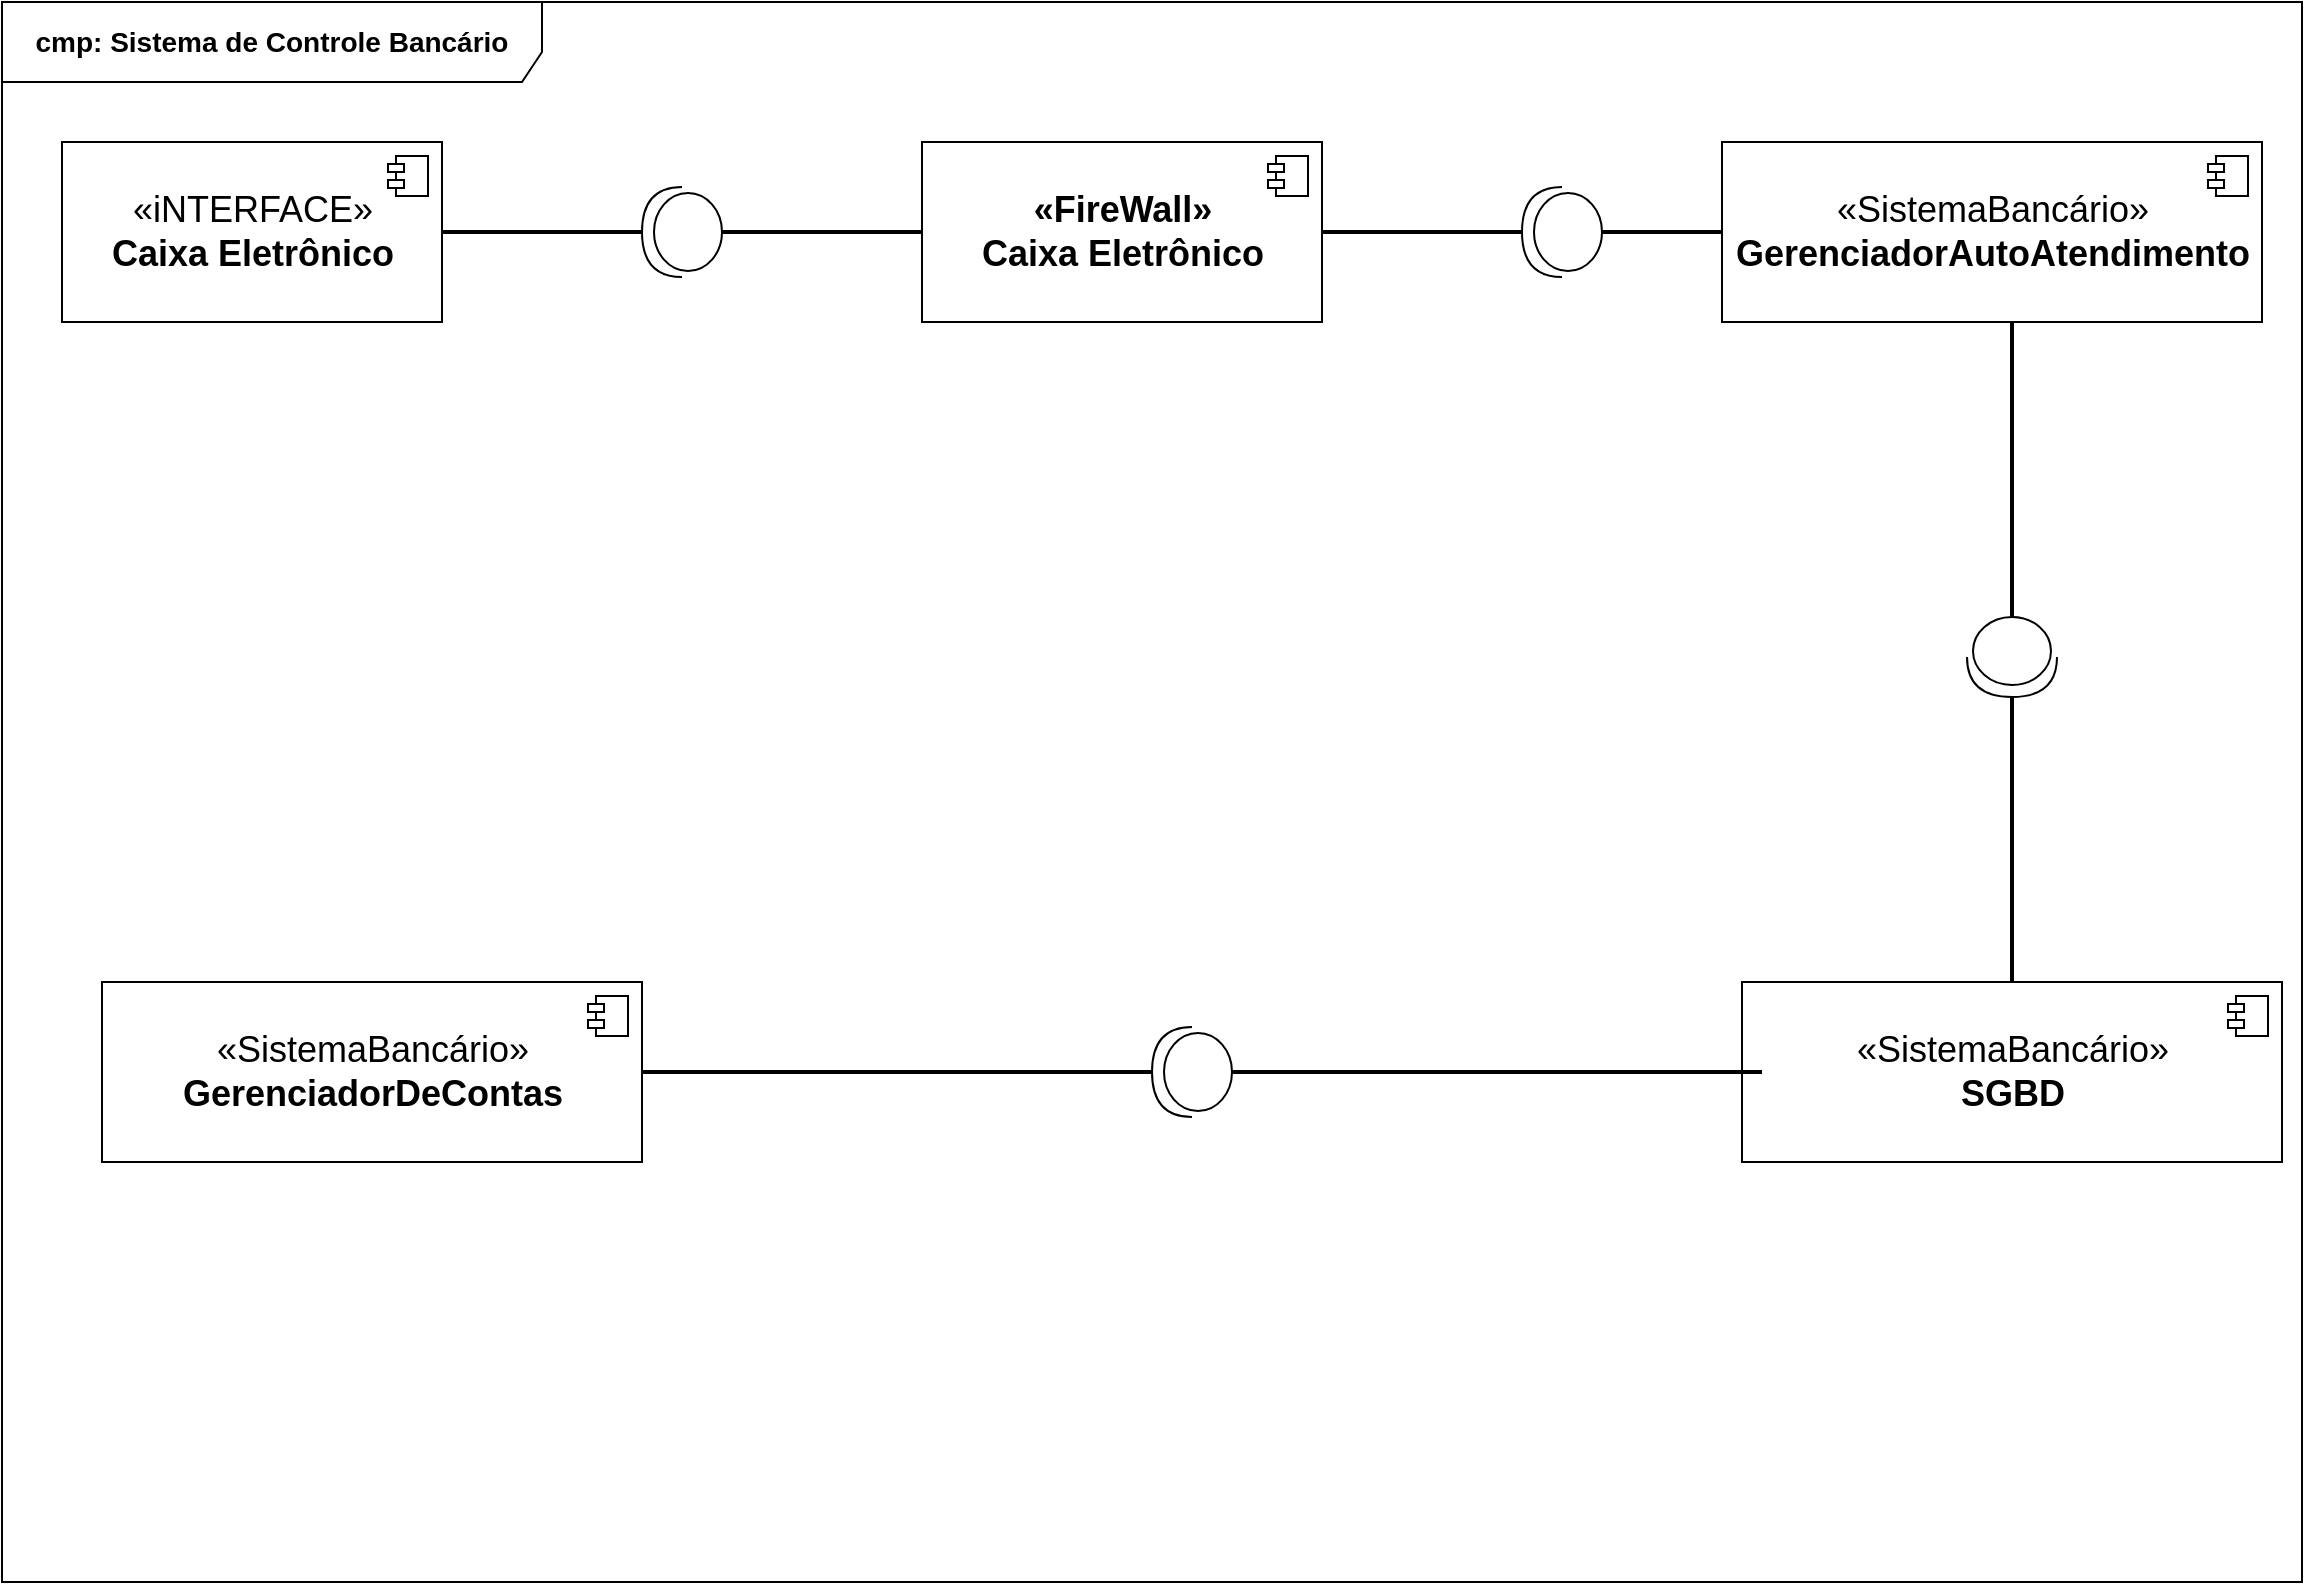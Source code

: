 <mxfile version="10.6.9" type="github"><diagram id="GihjziTHXKJzCZx-ziw5" name="Página-1"><mxGraphModel dx="1680" dy="870" grid="1" gridSize="10" guides="1" tooltips="1" connect="1" arrows="1" fold="1" page="1" pageScale="1" pageWidth="1169" pageHeight="827" math="0" shadow="0"><root><mxCell id="0"/><mxCell id="1" parent="0"/><mxCell id="-U41NzIaKnEtwNQO0T1F-2" value="&lt;font style=&quot;font-size: 14px&quot;&gt;&lt;b&gt;cmp: Sistema de Controle Bancário&lt;/b&gt;&lt;/font&gt;" style="shape=umlFrame;whiteSpace=wrap;html=1;width=270;height=40;" vertex="1" parent="1"><mxGeometry x="10" y="10" width="1150" height="790" as="geometry"/></mxCell><mxCell id="-U41NzIaKnEtwNQO0T1F-3" value="&lt;font style=&quot;font-size: 18px&quot;&gt;«iNTERFACE»&lt;br&gt;&lt;b&gt;Caixa Eletrônico&lt;/b&gt;&lt;/font&gt;" style="html=1;" vertex="1" parent="1"><mxGeometry x="40" y="80" width="190" height="90" as="geometry"/></mxCell><mxCell id="-U41NzIaKnEtwNQO0T1F-4" value="" style="shape=component;jettyWidth=8;jettyHeight=4;" vertex="1" parent="-U41NzIaKnEtwNQO0T1F-3"><mxGeometry x="1" width="20" height="20" relative="1" as="geometry"><mxPoint x="-27" y="7" as="offset"/></mxGeometry></mxCell><mxCell id="-U41NzIaKnEtwNQO0T1F-5" value="&lt;b&gt;&lt;font style=&quot;font-size: 18px&quot;&gt;«FireWall»&lt;br&gt;Caixa Eletrônico&lt;/font&gt;&lt;/b&gt;" style="html=1;" vertex="1" parent="1"><mxGeometry x="470" y="80" width="200" height="90" as="geometry"/></mxCell><mxCell id="-U41NzIaKnEtwNQO0T1F-6" value="" style="shape=component;jettyWidth=8;jettyHeight=4;" vertex="1" parent="-U41NzIaKnEtwNQO0T1F-5"><mxGeometry x="1" width="20" height="20" relative="1" as="geometry"><mxPoint x="-27" y="7" as="offset"/></mxGeometry></mxCell><mxCell id="-U41NzIaKnEtwNQO0T1F-7" value="&lt;font style=&quot;font-size: 18px&quot;&gt;«SistemaBancário»&lt;br&gt;&lt;b&gt;GerenciadorAutoAtendimento&lt;/b&gt;&lt;/font&gt;" style="html=1;" vertex="1" parent="1"><mxGeometry x="870" y="80" width="270" height="90" as="geometry"/></mxCell><mxCell id="-U41NzIaKnEtwNQO0T1F-8" value="" style="shape=component;jettyWidth=8;jettyHeight=4;" vertex="1" parent="-U41NzIaKnEtwNQO0T1F-7"><mxGeometry x="1" width="20" height="20" relative="1" as="geometry"><mxPoint x="-27" y="7" as="offset"/></mxGeometry></mxCell><mxCell id="-U41NzIaKnEtwNQO0T1F-9" value="&lt;font style=&quot;font-size: 18px&quot;&gt;«SistemaBancário»&lt;br&gt;&lt;b&gt;GerenciadorDeContas&lt;/b&gt;&lt;/font&gt;" style="html=1;" vertex="1" parent="1"><mxGeometry x="60" y="500" width="270" height="90" as="geometry"/></mxCell><mxCell id="-U41NzIaKnEtwNQO0T1F-10" value="" style="shape=component;jettyWidth=8;jettyHeight=4;" vertex="1" parent="-U41NzIaKnEtwNQO0T1F-9"><mxGeometry x="1" width="20" height="20" relative="1" as="geometry"><mxPoint x="-27" y="7" as="offset"/></mxGeometry></mxCell><mxCell id="-U41NzIaKnEtwNQO0T1F-11" value="&lt;font style=&quot;font-size: 18px&quot;&gt;«SistemaBancário»&lt;br&gt;&lt;b&gt;SGBD&lt;/b&gt;&lt;/font&gt;" style="html=1;" vertex="1" parent="1"><mxGeometry x="880" y="500" width="270" height="90" as="geometry"/></mxCell><mxCell id="-U41NzIaKnEtwNQO0T1F-12" value="" style="shape=component;jettyWidth=8;jettyHeight=4;" vertex="1" parent="-U41NzIaKnEtwNQO0T1F-11"><mxGeometry x="1" width="20" height="20" relative="1" as="geometry"><mxPoint x="-27" y="7" as="offset"/></mxGeometry></mxCell><mxCell id="-U41NzIaKnEtwNQO0T1F-14" value="" style="edgeStyle=orthogonalEdgeStyle;rounded=0;orthogonalLoop=1;jettySize=auto;html=1;endArrow=none;endFill=0;strokeWidth=2;" edge="1" parent="1" source="-U41NzIaKnEtwNQO0T1F-13" target="-U41NzIaKnEtwNQO0T1F-3"><mxGeometry relative="1" as="geometry"/></mxCell><mxCell id="-U41NzIaKnEtwNQO0T1F-15" value="" style="edgeStyle=orthogonalEdgeStyle;rounded=0;orthogonalLoop=1;jettySize=auto;html=1;endArrow=none;endFill=0;strokeWidth=2;" edge="1" parent="1" source="-U41NzIaKnEtwNQO0T1F-13" target="-U41NzIaKnEtwNQO0T1F-5"><mxGeometry relative="1" as="geometry"/></mxCell><mxCell id="-U41NzIaKnEtwNQO0T1F-13" value="" style="shape=providedRequiredInterface;html=1;verticalLabelPosition=bottom;rotation=-180;" vertex="1" parent="1"><mxGeometry x="330" y="102.5" width="40" height="45" as="geometry"/></mxCell><mxCell id="-U41NzIaKnEtwNQO0T1F-25" value="" style="edgeStyle=orthogonalEdgeStyle;rounded=0;orthogonalLoop=1;jettySize=auto;html=1;endArrow=none;endFill=0;strokeWidth=2;" edge="1" parent="1" source="-U41NzIaKnEtwNQO0T1F-24" target="-U41NzIaKnEtwNQO0T1F-7"><mxGeometry relative="1" as="geometry"/></mxCell><mxCell id="-U41NzIaKnEtwNQO0T1F-27" value="" style="edgeStyle=orthogonalEdgeStyle;rounded=0;orthogonalLoop=1;jettySize=auto;html=1;endArrow=none;endFill=0;strokeWidth=2;entryX=1;entryY=0.5;entryDx=0;entryDy=0;" edge="1" parent="1" source="-U41NzIaKnEtwNQO0T1F-24" target="-U41NzIaKnEtwNQO0T1F-5"><mxGeometry relative="1" as="geometry"><mxPoint x="690" y="125.0" as="targetPoint"/></mxGeometry></mxCell><mxCell id="-U41NzIaKnEtwNQO0T1F-24" value="" style="shape=providedRequiredInterface;html=1;verticalLabelPosition=bottom;rotation=180;" vertex="1" parent="1"><mxGeometry x="770" y="102.5" width="40" height="45" as="geometry"/></mxCell><mxCell id="-U41NzIaKnEtwNQO0T1F-30" value="" style="edgeStyle=orthogonalEdgeStyle;rounded=0;orthogonalLoop=1;jettySize=auto;html=1;endArrow=none;endFill=0;strokeWidth=2;" edge="1" parent="1" source="-U41NzIaKnEtwNQO0T1F-28"><mxGeometry relative="1" as="geometry"><mxPoint x="1015" y="232.5" as="targetPoint"/><Array as="points"><mxPoint x="1015" y="170"/><mxPoint x="1015" y="170"/></Array></mxGeometry></mxCell><mxCell id="-U41NzIaKnEtwNQO0T1F-33" value="" style="edgeStyle=orthogonalEdgeStyle;rounded=0;orthogonalLoop=1;jettySize=auto;html=1;endArrow=none;endFill=0;strokeWidth=2;" edge="1" parent="1" source="-U41NzIaKnEtwNQO0T1F-28"><mxGeometry relative="1" as="geometry"><mxPoint x="1015" y="442.5" as="targetPoint"/><Array as="points"><mxPoint x="1015" y="500"/><mxPoint x="1015" y="500"/></Array></mxGeometry></mxCell><mxCell id="-U41NzIaKnEtwNQO0T1F-28" value="" style="shape=providedRequiredInterface;html=1;verticalLabelPosition=bottom;rotation=90;" vertex="1" parent="1"><mxGeometry x="995" y="315" width="40" height="45" as="geometry"/></mxCell><mxCell id="-U41NzIaKnEtwNQO0T1F-36" value="" style="edgeStyle=orthogonalEdgeStyle;rounded=0;orthogonalLoop=1;jettySize=auto;html=1;endArrow=none;endFill=0;strokeWidth=2;" edge="1" parent="1" source="-U41NzIaKnEtwNQO0T1F-34"><mxGeometry relative="1" as="geometry"><mxPoint x="705" y="545" as="targetPoint"/><Array as="points"><mxPoint x="890" y="545"/><mxPoint x="890" y="545"/></Array></mxGeometry></mxCell><mxCell id="-U41NzIaKnEtwNQO0T1F-38" value="" style="edgeStyle=orthogonalEdgeStyle;rounded=0;orthogonalLoop=1;jettySize=auto;html=1;endArrow=none;endFill=0;strokeWidth=2;" edge="1" parent="1" source="-U41NzIaKnEtwNQO0T1F-34"><mxGeometry relative="1" as="geometry"><mxPoint x="505" y="545" as="targetPoint"/><Array as="points"><mxPoint x="330" y="545"/><mxPoint x="330" y="545"/></Array></mxGeometry></mxCell><mxCell id="-U41NzIaKnEtwNQO0T1F-34" value="" style="shape=providedRequiredInterface;html=1;verticalLabelPosition=bottom;rotation=-180;" vertex="1" parent="1"><mxGeometry x="585" y="522.5" width="40" height="45" as="geometry"/></mxCell></root></mxGraphModel></diagram><diagram id="jam32IK-djfbi-peiIMN" name="Página-2"><mxGraphModel dx="629" dy="1048" grid="1" gridSize="10" guides="1" tooltips="1" connect="1" arrows="1" fold="1" page="1" pageScale="1" pageWidth="1169" pageHeight="827" math="0" shadow="0"><root><mxCell id="3hZalwEVpRsSkx3H6qCa-0"/><mxCell id="3hZalwEVpRsSkx3H6qCa-1" parent="3hZalwEVpRsSkx3H6qCa-0"/><mxCell id="wHQqDvwaK_oHrFnGZPxW-0" value="&lt;font style=&quot;font-size: 18px&quot;&gt;&lt;b&gt;deployment Sistema de Controle Bancário&lt;/b&gt;&lt;/font&gt;" style="shape=umlFrame;whiteSpace=wrap;html=1;width=380;height=40;" vertex="1" parent="3hZalwEVpRsSkx3H6qCa-1"><mxGeometry x="8" y="-800" width="1150" height="790" as="geometry"/></mxCell><mxCell id="wHQqDvwaK_oHrFnGZPxW-1" value="&lt;div style=&quot;text-align: right&quot;&gt;&lt;span&gt;&lt;b&gt;&lt;font style=&quot;font-size: 18px&quot;&gt;Caixa Eletrônico&lt;/font&gt;&lt;/b&gt;&lt;/span&gt;&lt;/div&gt;" style="verticalAlign=top;align=left;spacingTop=8;spacingLeft=2;spacingRight=12;shape=cube;size=10;direction=south;fontStyle=4;html=1;" vertex="1" parent="3hZalwEVpRsSkx3H6qCa-1"><mxGeometry x="18" y="-700" width="270" height="180" as="geometry"/></mxCell><mxCell id="wHQqDvwaK_oHrFnGZPxW-26" value="" style="edgeStyle=orthogonalEdgeStyle;rounded=0;orthogonalLoop=1;jettySize=auto;html=1;endArrow=none;endFill=0;strokeWidth=2;entryX=0;entryY=0;entryDx=95;entryDy=290;entryPerimeter=0;" edge="1" parent="3hZalwEVpRsSkx3H6qCa-1" target="wHQqDvwaK_oHrFnGZPxW-3"><mxGeometry relative="1" as="geometry"><mxPoint x="291" y="-605" as="sourcePoint"/><mxPoint x="343" y="-602.5" as="targetPoint"/></mxGeometry></mxCell><mxCell id="wHQqDvwaK_oHrFnGZPxW-2" value="&lt;font style=&quot;font-size: 18px&quot;&gt;&lt;b&gt;InterfaceCaixaEletrônico&lt;/b&gt;&lt;/font&gt;" style="rounded=1;whiteSpace=wrap;html=1;" vertex="1" parent="3hZalwEVpRsSkx3H6qCa-1"><mxGeometry x="28" y="-640" width="235" height="75" as="geometry"/></mxCell><mxCell id="wHQqDvwaK_oHrFnGZPxW-30" value="" style="edgeStyle=orthogonalEdgeStyle;rounded=0;orthogonalLoop=1;jettySize=auto;html=1;endArrow=none;endFill=0;strokeWidth=2;entryX=0.5;entryY=1;entryDx=0;entryDy=0;entryPerimeter=0;" edge="1" parent="3hZalwEVpRsSkx3H6qCa-1" source="wHQqDvwaK_oHrFnGZPxW-3" target="wHQqDvwaK_oHrFnGZPxW-10"><mxGeometry relative="1" as="geometry"><mxPoint x="798" y="-610" as="targetPoint"/></mxGeometry></mxCell><mxCell id="wHQqDvwaK_oHrFnGZPxW-3" value="&lt;div style=&quot;text-align: right&quot;&gt;&lt;span&gt;&lt;b&gt;&lt;font style=&quot;font-size: 18px&quot;&gt;Kerberos: Servidor de FireWall&lt;/font&gt;&lt;/b&gt;&lt;/span&gt;&lt;/div&gt;" style="verticalAlign=top;align=left;spacingTop=8;spacingLeft=2;spacingRight=12;shape=cube;size=10;direction=south;fontStyle=4;html=1;" vertex="1" parent="3hZalwEVpRsSkx3H6qCa-1"><mxGeometry x="428" y="-700" width="290" height="180" as="geometry"/></mxCell><mxCell id="wHQqDvwaK_oHrFnGZPxW-4" value="&lt;span style=&quot;font-size: 18px&quot;&gt;&lt;b&gt;FireWall&lt;/b&gt;&lt;/span&gt;" style="rounded=1;whiteSpace=wrap;html=1;" vertex="1" parent="3hZalwEVpRsSkx3H6qCa-1"><mxGeometry x="448" y="-640" width="235" height="75" as="geometry"/></mxCell><mxCell id="wHQqDvwaK_oHrFnGZPxW-34" style="edgeStyle=orthogonalEdgeStyle;rounded=0;orthogonalLoop=1;jettySize=auto;html=1;exitX=0;exitY=0;exitDx=180;exitDy=170;exitPerimeter=0;entryX=0.014;entryY=0.46;entryDx=0;entryDy=0;entryPerimeter=0;endArrow=none;endFill=0;strokeWidth=2;" edge="1" parent="3hZalwEVpRsSkx3H6qCa-1" source="wHQqDvwaK_oHrFnGZPxW-10" target="wHQqDvwaK_oHrFnGZPxW-20"><mxGeometry relative="1" as="geometry"/></mxCell><mxCell id="wHQqDvwaK_oHrFnGZPxW-10" value="&lt;div style=&quot;text-align: right&quot;&gt;&lt;span&gt;&lt;b&gt;&lt;font style=&quot;font-size: 18px&quot;&gt;Pegasus: Servidor de Comunicação&lt;/font&gt;&lt;/b&gt;&lt;/span&gt;&lt;/div&gt;" style="verticalAlign=top;align=left;spacingTop=8;spacingLeft=2;spacingRight=12;shape=cube;size=10;direction=south;fontStyle=4;html=1;" vertex="1" parent="3hZalwEVpRsSkx3H6qCa-1"><mxGeometry x="808" y="-700" width="330" height="180" as="geometry"/></mxCell><mxCell id="wHQqDvwaK_oHrFnGZPxW-11" value="&lt;span style=&quot;font-size: 18px&quot;&gt;&lt;b&gt;ServidorDeComunicação&lt;/b&gt;&lt;/span&gt;" style="rounded=1;whiteSpace=wrap;html=1;" vertex="1" parent="3hZalwEVpRsSkx3H6qCa-1"><mxGeometry x="838" y="-640" width="235" height="75" as="geometry"/></mxCell><mxCell id="wHQqDvwaK_oHrFnGZPxW-31" style="edgeStyle=orthogonalEdgeStyle;rounded=0;orthogonalLoop=1;jettySize=auto;html=1;exitX=0;exitY=0;exitDx=85;exitDy=0;exitPerimeter=0;entryX=0.428;entryY=1;entryDx=0;entryDy=0;entryPerimeter=0;endArrow=none;endFill=0;strokeWidth=2;" edge="1" parent="3hZalwEVpRsSkx3H6qCa-1" source="wHQqDvwaK_oHrFnGZPxW-15" target="wHQqDvwaK_oHrFnGZPxW-17"><mxGeometry relative="1" as="geometry"/></mxCell><mxCell id="wHQqDvwaK_oHrFnGZPxW-15" value="&lt;div style=&quot;text-align: right&quot;&gt;&lt;span&gt;&lt;b&gt;&lt;font style=&quot;font-size: 18px&quot;&gt;Zeus: Servidor de Aplicação&lt;/font&gt;&lt;/b&gt;&lt;/span&gt;&lt;/div&gt;" style="verticalAlign=top;align=left;spacingTop=8;spacingLeft=2;spacingRight=12;shape=cube;size=10;direction=south;fontStyle=4;html=1;" vertex="1" parent="3hZalwEVpRsSkx3H6qCa-1"><mxGeometry x="21" y="-360" width="278" height="180" as="geometry"/></mxCell><mxCell id="wHQqDvwaK_oHrFnGZPxW-16" value="&lt;font style=&quot;font-size: 18px&quot;&gt;&lt;b&gt;GerenciadorDeAplicação&lt;/b&gt;&lt;/font&gt;" style="rounded=1;whiteSpace=wrap;html=1;" vertex="1" parent="3hZalwEVpRsSkx3H6qCa-1"><mxGeometry x="30.5" y="-300" width="235" height="75" as="geometry"/></mxCell><mxCell id="wHQqDvwaK_oHrFnGZPxW-32" style="edgeStyle=orthogonalEdgeStyle;rounded=0;orthogonalLoop=1;jettySize=auto;html=1;exitX=0.489;exitY=-0.002;exitDx=0;exitDy=0;exitPerimeter=0;endArrow=none;endFill=0;strokeWidth=2;entryX=0.544;entryY=1.003;entryDx=0;entryDy=0;entryPerimeter=0;" edge="1" parent="3hZalwEVpRsSkx3H6qCa-1" source="wHQqDvwaK_oHrFnGZPxW-17" target="wHQqDvwaK_oHrFnGZPxW-20"><mxGeometry relative="1" as="geometry"><mxPoint x="796" y="-265" as="targetPoint"/><Array as="points"><mxPoint x="679" y="-262"/></Array></mxGeometry></mxCell><mxCell id="wHQqDvwaK_oHrFnGZPxW-17" value="&lt;div style=&quot;text-align: right&quot;&gt;&lt;span&gt;&lt;b&gt;&lt;font style=&quot;font-size: 18px&quot;&gt;Hera: Servidor de Banco de Dados&lt;/font&gt;&lt;/b&gt;&lt;/span&gt;&lt;/div&gt;" style="verticalAlign=top;align=left;spacingTop=8;spacingLeft=2;spacingRight=12;shape=cube;size=10;direction=south;fontStyle=4;html=1;" vertex="1" parent="3hZalwEVpRsSkx3H6qCa-1"><mxGeometry x="358" y="-352" width="320" height="180" as="geometry"/></mxCell><mxCell id="wHQqDvwaK_oHrFnGZPxW-18" value="&lt;font style=&quot;font-size: 18px&quot;&gt;&lt;b&gt;SGBD&lt;/b&gt;&lt;/font&gt;" style="rounded=1;whiteSpace=wrap;html=1;" vertex="1" parent="3hZalwEVpRsSkx3H6qCa-1"><mxGeometry x="378" y="-299.5" width="235" height="75" as="geometry"/></mxCell><mxCell id="wHQqDvwaK_oHrFnGZPxW-20" value="&lt;div style=&quot;text-align: right&quot;&gt;&lt;span&gt;&lt;b&gt;&lt;font style=&quot;font-size: 18px&quot;&gt;Posseidon: Servidor De Aplicação&lt;/font&gt;&lt;/b&gt;&lt;/span&gt;&lt;/div&gt;" style="verticalAlign=top;align=left;spacingTop=8;spacingLeft=2;spacingRight=12;shape=cube;size=10;direction=south;fontStyle=4;html=1;" vertex="1" parent="3hZalwEVpRsSkx3H6qCa-1"><mxGeometry x="795.5" y="-360" width="320" height="180" as="geometry"/></mxCell><mxCell id="wHQqDvwaK_oHrFnGZPxW-21" value="&lt;font style=&quot;font-size: 18px&quot;&gt;&lt;b&gt;GerenciadorDeAutoatendimento&lt;/b&gt;&lt;/font&gt;" style="rounded=1;whiteSpace=wrap;html=1;" vertex="1" parent="3hZalwEVpRsSkx3H6qCa-1"><mxGeometry x="808" y="-299.5" width="290" height="75" as="geometry"/></mxCell></root></mxGraphModel></diagram></mxfile>